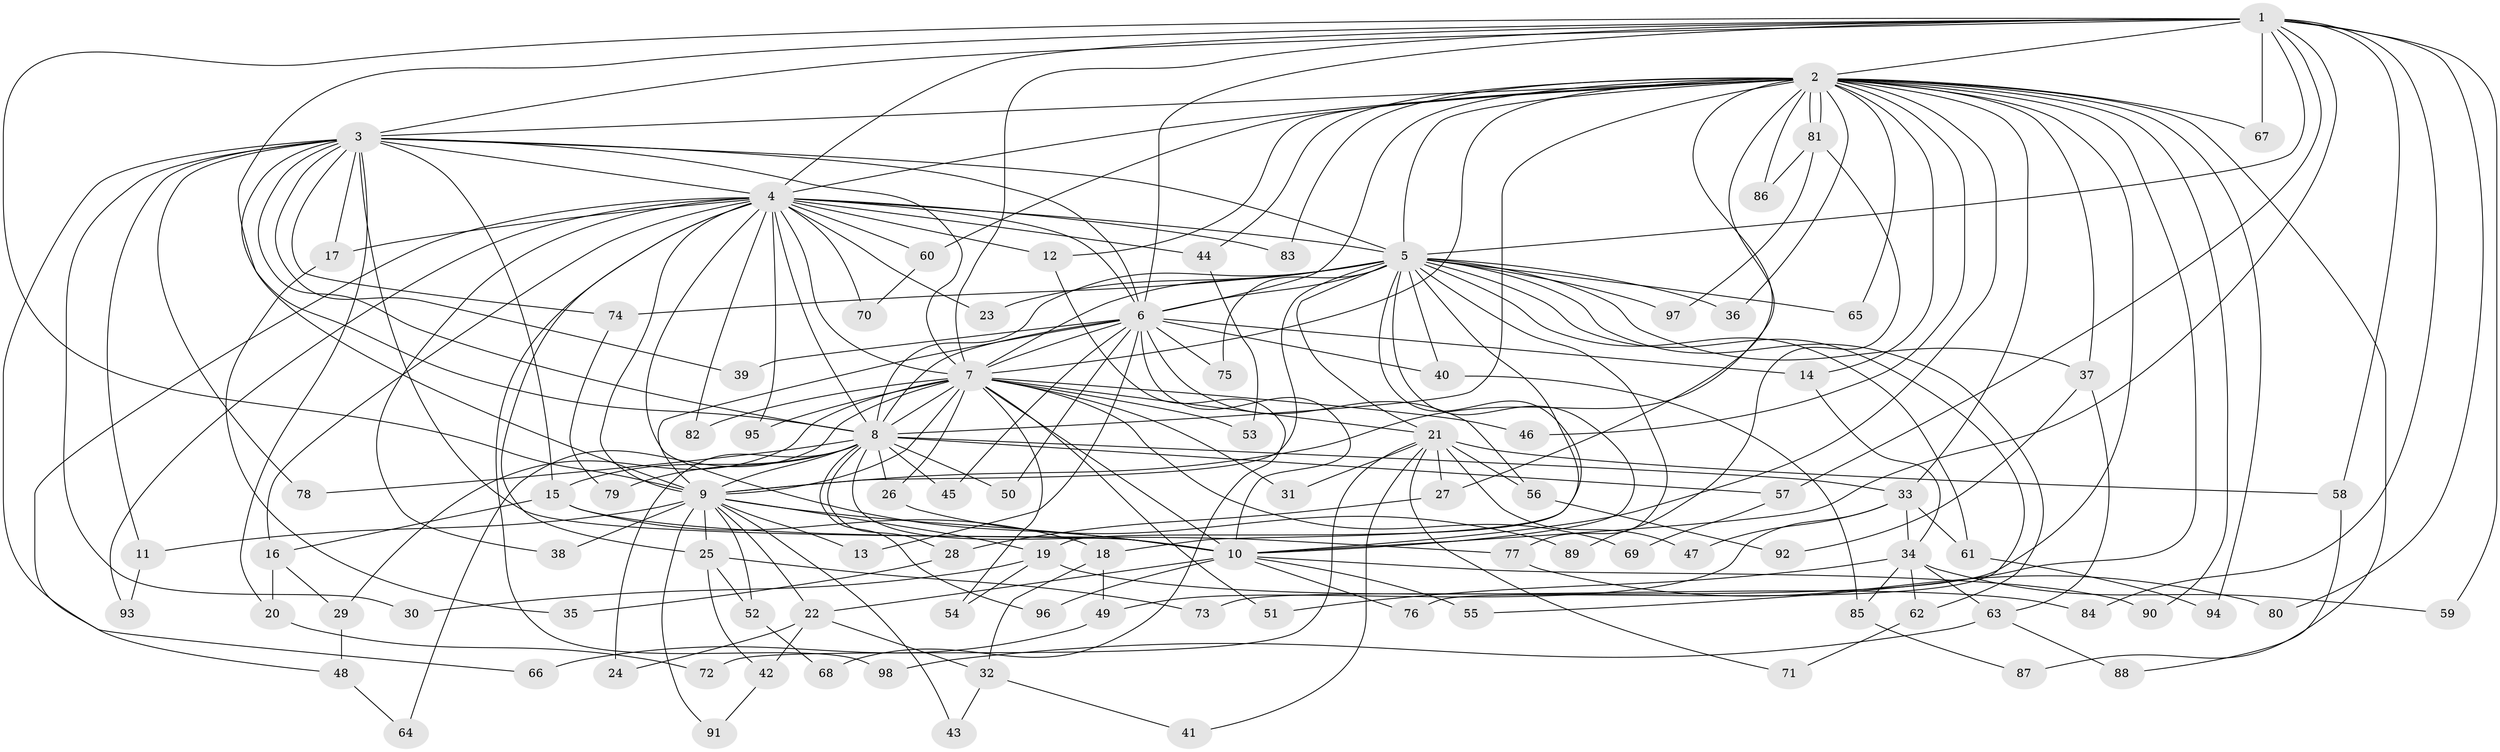 // Generated by graph-tools (version 1.1) at 2025/49/03/09/25 03:49:32]
// undirected, 98 vertices, 221 edges
graph export_dot {
graph [start="1"]
  node [color=gray90,style=filled];
  1;
  2;
  3;
  4;
  5;
  6;
  7;
  8;
  9;
  10;
  11;
  12;
  13;
  14;
  15;
  16;
  17;
  18;
  19;
  20;
  21;
  22;
  23;
  24;
  25;
  26;
  27;
  28;
  29;
  30;
  31;
  32;
  33;
  34;
  35;
  36;
  37;
  38;
  39;
  40;
  41;
  42;
  43;
  44;
  45;
  46;
  47;
  48;
  49;
  50;
  51;
  52;
  53;
  54;
  55;
  56;
  57;
  58;
  59;
  60;
  61;
  62;
  63;
  64;
  65;
  66;
  67;
  68;
  69;
  70;
  71;
  72;
  73;
  74;
  75;
  76;
  77;
  78;
  79;
  80;
  81;
  82;
  83;
  84;
  85;
  86;
  87;
  88;
  89;
  90;
  91;
  92;
  93;
  94;
  95;
  96;
  97;
  98;
  1 -- 2;
  1 -- 3;
  1 -- 4;
  1 -- 5;
  1 -- 6;
  1 -- 7;
  1 -- 8;
  1 -- 9;
  1 -- 10;
  1 -- 57;
  1 -- 58;
  1 -- 59;
  1 -- 67;
  1 -- 80;
  1 -- 84;
  2 -- 3;
  2 -- 4;
  2 -- 5;
  2 -- 6;
  2 -- 7;
  2 -- 8;
  2 -- 9;
  2 -- 10;
  2 -- 12;
  2 -- 14;
  2 -- 27;
  2 -- 33;
  2 -- 36;
  2 -- 37;
  2 -- 44;
  2 -- 46;
  2 -- 55;
  2 -- 60;
  2 -- 65;
  2 -- 67;
  2 -- 73;
  2 -- 81;
  2 -- 81;
  2 -- 83;
  2 -- 86;
  2 -- 87;
  2 -- 90;
  2 -- 94;
  3 -- 4;
  3 -- 5;
  3 -- 6;
  3 -- 7;
  3 -- 8;
  3 -- 9;
  3 -- 10;
  3 -- 11;
  3 -- 15;
  3 -- 17;
  3 -- 20;
  3 -- 30;
  3 -- 39;
  3 -- 66;
  3 -- 74;
  3 -- 78;
  4 -- 5;
  4 -- 6;
  4 -- 7;
  4 -- 8;
  4 -- 9;
  4 -- 10;
  4 -- 12;
  4 -- 16;
  4 -- 17;
  4 -- 23;
  4 -- 25;
  4 -- 38;
  4 -- 44;
  4 -- 48;
  4 -- 60;
  4 -- 70;
  4 -- 82;
  4 -- 83;
  4 -- 93;
  4 -- 95;
  4 -- 98;
  5 -- 6;
  5 -- 7;
  5 -- 8;
  5 -- 9;
  5 -- 10;
  5 -- 18;
  5 -- 19;
  5 -- 21;
  5 -- 23;
  5 -- 36;
  5 -- 37;
  5 -- 40;
  5 -- 61;
  5 -- 62;
  5 -- 65;
  5 -- 74;
  5 -- 75;
  5 -- 76;
  5 -- 77;
  5 -- 97;
  6 -- 7;
  6 -- 8;
  6 -- 9;
  6 -- 10;
  6 -- 13;
  6 -- 14;
  6 -- 39;
  6 -- 40;
  6 -- 45;
  6 -- 50;
  6 -- 56;
  6 -- 75;
  7 -- 8;
  7 -- 9;
  7 -- 10;
  7 -- 21;
  7 -- 26;
  7 -- 29;
  7 -- 31;
  7 -- 46;
  7 -- 51;
  7 -- 53;
  7 -- 54;
  7 -- 64;
  7 -- 69;
  7 -- 82;
  7 -- 95;
  8 -- 9;
  8 -- 10;
  8 -- 15;
  8 -- 24;
  8 -- 26;
  8 -- 28;
  8 -- 33;
  8 -- 45;
  8 -- 50;
  8 -- 57;
  8 -- 78;
  8 -- 79;
  8 -- 96;
  9 -- 10;
  9 -- 11;
  9 -- 13;
  9 -- 19;
  9 -- 22;
  9 -- 25;
  9 -- 38;
  9 -- 43;
  9 -- 52;
  9 -- 91;
  10 -- 22;
  10 -- 55;
  10 -- 76;
  10 -- 90;
  10 -- 96;
  11 -- 93;
  12 -- 68;
  14 -- 34;
  15 -- 16;
  15 -- 18;
  15 -- 77;
  16 -- 20;
  16 -- 29;
  17 -- 35;
  18 -- 32;
  18 -- 49;
  19 -- 30;
  19 -- 54;
  19 -- 84;
  20 -- 72;
  21 -- 27;
  21 -- 31;
  21 -- 41;
  21 -- 47;
  21 -- 56;
  21 -- 58;
  21 -- 71;
  21 -- 72;
  22 -- 24;
  22 -- 32;
  22 -- 42;
  25 -- 42;
  25 -- 52;
  25 -- 73;
  26 -- 89;
  27 -- 28;
  28 -- 35;
  29 -- 48;
  32 -- 41;
  32 -- 43;
  33 -- 34;
  33 -- 47;
  33 -- 49;
  33 -- 61;
  34 -- 51;
  34 -- 59;
  34 -- 62;
  34 -- 63;
  34 -- 85;
  37 -- 63;
  37 -- 92;
  40 -- 85;
  42 -- 91;
  44 -- 53;
  48 -- 64;
  49 -- 66;
  52 -- 68;
  56 -- 92;
  57 -- 69;
  58 -- 88;
  60 -- 70;
  61 -- 94;
  62 -- 71;
  63 -- 88;
  63 -- 98;
  74 -- 79;
  77 -- 80;
  81 -- 86;
  81 -- 89;
  81 -- 97;
  85 -- 87;
}
